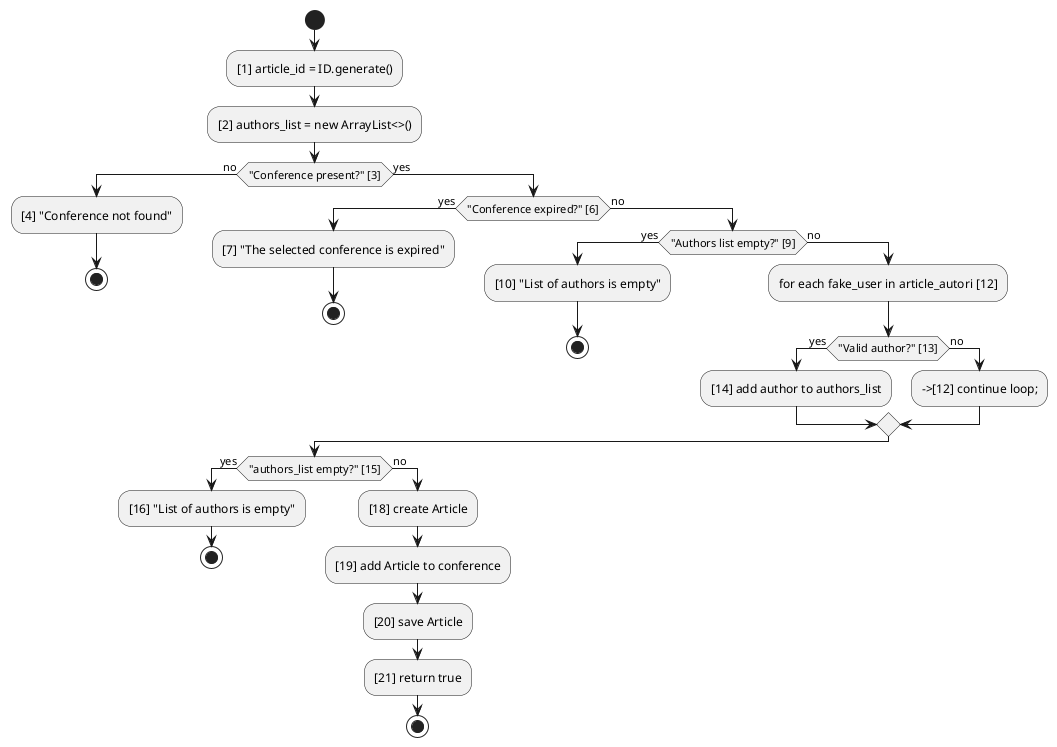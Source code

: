 @startuml
start

:[1] article_id = ID.generate();
:[2] authors_list = new ArrayList<>();

if ("Conference present?" [3]) then (no)
  :[4] "Conference not found";
  stop
else (yes)
  if ("Conference expired?" [6]) then (yes)
    :[7] "The selected conference is expired";
    stop
  else (no)
    if ("Authors list empty?" [9]) then (yes)
      :[10] "List of authors is empty";
      stop
    else (no)
      :for each fake_user in article_autori [12];
      if ("Valid author?" [13]) then (yes)
        :[14] add author to authors_list;
      else (no)
        -->[12] continue loop;
      endif
    endif
  endif
endif

if ("authors_list empty?" [15]) then (yes)
  :[16] "List of authors is empty";
  stop
else (no)
  :[18] create Article;
  :[19] add Article to conference;
  :[20] save Article;
  :[21] return true;
  stop
endif

@enduml
